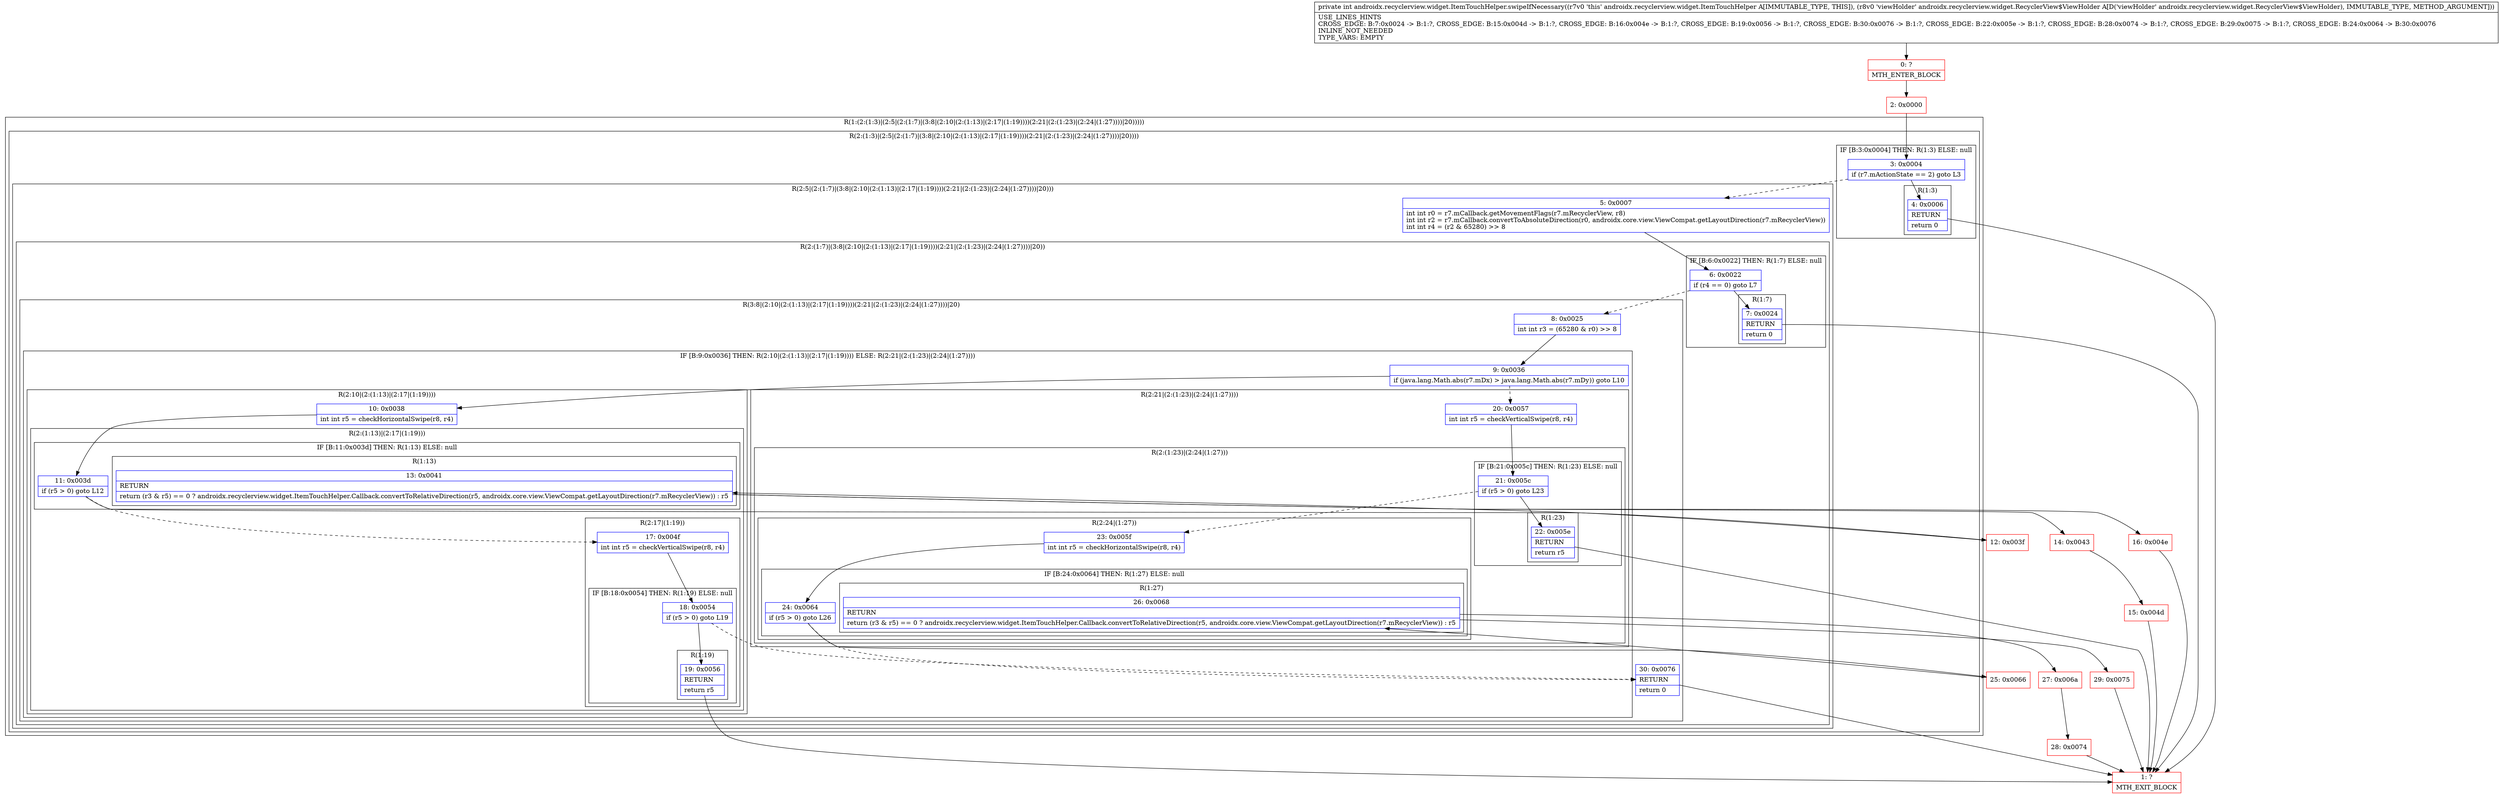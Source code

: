 digraph "CFG forandroidx.recyclerview.widget.ItemTouchHelper.swipeIfNecessary(Landroidx\/recyclerview\/widget\/RecyclerView$ViewHolder;)I" {
subgraph cluster_Region_19586193 {
label = "R(1:(2:(1:3)|(2:5|(2:(1:7)|(3:8|(2:10|(2:(1:13)|(2:17|(1:19))))(2:21|(2:(1:23)|(2:24|(1:27))))|20)))))";
node [shape=record,color=blue];
subgraph cluster_Region_1931729234 {
label = "R(2:(1:3)|(2:5|(2:(1:7)|(3:8|(2:10|(2:(1:13)|(2:17|(1:19))))(2:21|(2:(1:23)|(2:24|(1:27))))|20))))";
node [shape=record,color=blue];
subgraph cluster_IfRegion_1871842895 {
label = "IF [B:3:0x0004] THEN: R(1:3) ELSE: null";
node [shape=record,color=blue];
Node_3 [shape=record,label="{3\:\ 0x0004|if (r7.mActionState == 2) goto L3\l}"];
subgraph cluster_Region_401039134 {
label = "R(1:3)";
node [shape=record,color=blue];
Node_4 [shape=record,label="{4\:\ 0x0006|RETURN\l|return 0\l}"];
}
}
subgraph cluster_Region_1352760381 {
label = "R(2:5|(2:(1:7)|(3:8|(2:10|(2:(1:13)|(2:17|(1:19))))(2:21|(2:(1:23)|(2:24|(1:27))))|20)))";
node [shape=record,color=blue];
Node_5 [shape=record,label="{5\:\ 0x0007|int int r0 = r7.mCallback.getMovementFlags(r7.mRecyclerView, r8)\lint int r2 = r7.mCallback.convertToAbsoluteDirection(r0, androidx.core.view.ViewCompat.getLayoutDirection(r7.mRecyclerView))\lint int r4 = (r2 & 65280) \>\> 8\l}"];
subgraph cluster_Region_1090438951 {
label = "R(2:(1:7)|(3:8|(2:10|(2:(1:13)|(2:17|(1:19))))(2:21|(2:(1:23)|(2:24|(1:27))))|20))";
node [shape=record,color=blue];
subgraph cluster_IfRegion_124309379 {
label = "IF [B:6:0x0022] THEN: R(1:7) ELSE: null";
node [shape=record,color=blue];
Node_6 [shape=record,label="{6\:\ 0x0022|if (r4 == 0) goto L7\l}"];
subgraph cluster_Region_763002659 {
label = "R(1:7)";
node [shape=record,color=blue];
Node_7 [shape=record,label="{7\:\ 0x0024|RETURN\l|return 0\l}"];
}
}
subgraph cluster_Region_200255557 {
label = "R(3:8|(2:10|(2:(1:13)|(2:17|(1:19))))(2:21|(2:(1:23)|(2:24|(1:27))))|20)";
node [shape=record,color=blue];
Node_8 [shape=record,label="{8\:\ 0x0025|int int r3 = (65280 & r0) \>\> 8\l}"];
subgraph cluster_IfRegion_1390804149 {
label = "IF [B:9:0x0036] THEN: R(2:10|(2:(1:13)|(2:17|(1:19)))) ELSE: R(2:21|(2:(1:23)|(2:24|(1:27))))";
node [shape=record,color=blue];
Node_9 [shape=record,label="{9\:\ 0x0036|if (java.lang.Math.abs(r7.mDx) \> java.lang.Math.abs(r7.mDy)) goto L10\l}"];
subgraph cluster_Region_1147263298 {
label = "R(2:10|(2:(1:13)|(2:17|(1:19))))";
node [shape=record,color=blue];
Node_10 [shape=record,label="{10\:\ 0x0038|int int r5 = checkHorizontalSwipe(r8, r4)\l}"];
subgraph cluster_Region_2144818776 {
label = "R(2:(1:13)|(2:17|(1:19)))";
node [shape=record,color=blue];
subgraph cluster_IfRegion_2120233324 {
label = "IF [B:11:0x003d] THEN: R(1:13) ELSE: null";
node [shape=record,color=blue];
Node_11 [shape=record,label="{11\:\ 0x003d|if (r5 \> 0) goto L12\l}"];
subgraph cluster_Region_1653969576 {
label = "R(1:13)";
node [shape=record,color=blue];
Node_13 [shape=record,label="{13\:\ 0x0041|RETURN\l|return (r3 & r5) == 0 ? androidx.recyclerview.widget.ItemTouchHelper.Callback.convertToRelativeDirection(r5, androidx.core.view.ViewCompat.getLayoutDirection(r7.mRecyclerView)) : r5\l}"];
}
}
subgraph cluster_Region_536483175 {
label = "R(2:17|(1:19))";
node [shape=record,color=blue];
Node_17 [shape=record,label="{17\:\ 0x004f|int int r5 = checkVerticalSwipe(r8, r4)\l}"];
subgraph cluster_IfRegion_834925976 {
label = "IF [B:18:0x0054] THEN: R(1:19) ELSE: null";
node [shape=record,color=blue];
Node_18 [shape=record,label="{18\:\ 0x0054|if (r5 \> 0) goto L19\l}"];
subgraph cluster_Region_1743257555 {
label = "R(1:19)";
node [shape=record,color=blue];
Node_19 [shape=record,label="{19\:\ 0x0056|RETURN\l|return r5\l}"];
}
}
}
}
}
subgraph cluster_Region_1772174173 {
label = "R(2:21|(2:(1:23)|(2:24|(1:27))))";
node [shape=record,color=blue];
Node_20 [shape=record,label="{20\:\ 0x0057|int int r5 = checkVerticalSwipe(r8, r4)\l}"];
subgraph cluster_Region_1227256186 {
label = "R(2:(1:23)|(2:24|(1:27)))";
node [shape=record,color=blue];
subgraph cluster_IfRegion_1301307295 {
label = "IF [B:21:0x005c] THEN: R(1:23) ELSE: null";
node [shape=record,color=blue];
Node_21 [shape=record,label="{21\:\ 0x005c|if (r5 \> 0) goto L23\l}"];
subgraph cluster_Region_1111655965 {
label = "R(1:23)";
node [shape=record,color=blue];
Node_22 [shape=record,label="{22\:\ 0x005e|RETURN\l|return r5\l}"];
}
}
subgraph cluster_Region_687138109 {
label = "R(2:24|(1:27))";
node [shape=record,color=blue];
Node_23 [shape=record,label="{23\:\ 0x005f|int int r5 = checkHorizontalSwipe(r8, r4)\l}"];
subgraph cluster_IfRegion_210525231 {
label = "IF [B:24:0x0064] THEN: R(1:27) ELSE: null";
node [shape=record,color=blue];
Node_24 [shape=record,label="{24\:\ 0x0064|if (r5 \> 0) goto L26\l}"];
subgraph cluster_Region_755753648 {
label = "R(1:27)";
node [shape=record,color=blue];
Node_26 [shape=record,label="{26\:\ 0x0068|RETURN\l|return (r3 & r5) == 0 ? androidx.recyclerview.widget.ItemTouchHelper.Callback.convertToRelativeDirection(r5, androidx.core.view.ViewCompat.getLayoutDirection(r7.mRecyclerView)) : r5\l}"];
}
}
}
}
}
}
Node_30 [shape=record,label="{30\:\ 0x0076|RETURN\l|return 0\l}"];
}
}
}
}
}
Node_0 [shape=record,color=red,label="{0\:\ ?|MTH_ENTER_BLOCK\l}"];
Node_2 [shape=record,color=red,label="{2\:\ 0x0000}"];
Node_1 [shape=record,color=red,label="{1\:\ ?|MTH_EXIT_BLOCK\l}"];
Node_12 [shape=record,color=red,label="{12\:\ 0x003f}"];
Node_14 [shape=record,color=red,label="{14\:\ 0x0043}"];
Node_15 [shape=record,color=red,label="{15\:\ 0x004d}"];
Node_16 [shape=record,color=red,label="{16\:\ 0x004e}"];
Node_25 [shape=record,color=red,label="{25\:\ 0x0066}"];
Node_27 [shape=record,color=red,label="{27\:\ 0x006a}"];
Node_28 [shape=record,color=red,label="{28\:\ 0x0074}"];
Node_29 [shape=record,color=red,label="{29\:\ 0x0075}"];
MethodNode[shape=record,label="{private int androidx.recyclerview.widget.ItemTouchHelper.swipeIfNecessary((r7v0 'this' androidx.recyclerview.widget.ItemTouchHelper A[IMMUTABLE_TYPE, THIS]), (r8v0 'viewHolder' androidx.recyclerview.widget.RecyclerView$ViewHolder A[D('viewHolder' androidx.recyclerview.widget.RecyclerView$ViewHolder), IMMUTABLE_TYPE, METHOD_ARGUMENT]))  | USE_LINES_HINTS\lCROSS_EDGE: B:7:0x0024 \-\> B:1:?, CROSS_EDGE: B:15:0x004d \-\> B:1:?, CROSS_EDGE: B:16:0x004e \-\> B:1:?, CROSS_EDGE: B:19:0x0056 \-\> B:1:?, CROSS_EDGE: B:30:0x0076 \-\> B:1:?, CROSS_EDGE: B:22:0x005e \-\> B:1:?, CROSS_EDGE: B:28:0x0074 \-\> B:1:?, CROSS_EDGE: B:29:0x0075 \-\> B:1:?, CROSS_EDGE: B:24:0x0064 \-\> B:30:0x0076\lINLINE_NOT_NEEDED\lTYPE_VARS: EMPTY\l}"];
MethodNode -> Node_0;Node_3 -> Node_4;
Node_3 -> Node_5[style=dashed];
Node_4 -> Node_1;
Node_5 -> Node_6;
Node_6 -> Node_7;
Node_6 -> Node_8[style=dashed];
Node_7 -> Node_1;
Node_8 -> Node_9;
Node_9 -> Node_10;
Node_9 -> Node_20[style=dashed];
Node_10 -> Node_11;
Node_11 -> Node_12;
Node_11 -> Node_17[style=dashed];
Node_13 -> Node_14;
Node_13 -> Node_16;
Node_17 -> Node_18;
Node_18 -> Node_19;
Node_18 -> Node_30[style=dashed];
Node_19 -> Node_1;
Node_20 -> Node_21;
Node_21 -> Node_22;
Node_21 -> Node_23[style=dashed];
Node_22 -> Node_1;
Node_23 -> Node_24;
Node_24 -> Node_25;
Node_24 -> Node_30[style=dashed];
Node_26 -> Node_27;
Node_26 -> Node_29;
Node_30 -> Node_1;
Node_0 -> Node_2;
Node_2 -> Node_3;
Node_12 -> Node_13;
Node_14 -> Node_15;
Node_15 -> Node_1;
Node_16 -> Node_1;
Node_25 -> Node_26;
Node_27 -> Node_28;
Node_28 -> Node_1;
Node_29 -> Node_1;
}

